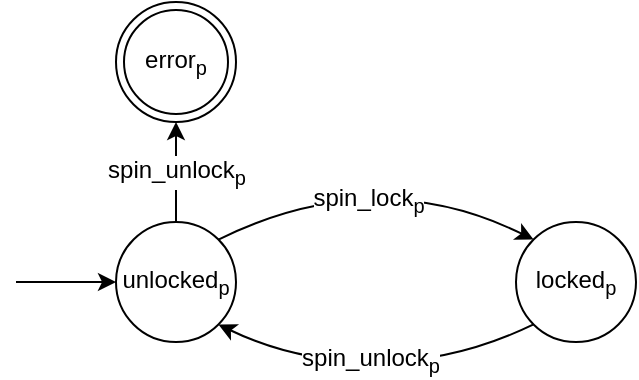 <mxfile version="12.6.5" type="device"><diagram id="MQsz0vR70Ha5mGtF0nAU" name="Page-1"><mxGraphModel dx="946" dy="640" grid="1" gridSize="10" guides="1" tooltips="1" connect="1" arrows="1" fold="1" page="1" pageScale="1" pageWidth="850" pageHeight="1100" math="0" shadow="0"><root><mxCell id="0"/><mxCell id="1" parent="0"/><mxCell id="g3iyI7WF1l8pipwD143T-1" value="unlocked&lt;sub&gt;p&lt;/sub&gt;" style="ellipse;whiteSpace=wrap;html=1;aspect=fixed;" parent="1" vertex="1"><mxGeometry x="90" y="290" width="60" height="60" as="geometry"/></mxCell><mxCell id="g3iyI7WF1l8pipwD143T-2" value="" style="endArrow=classic;html=1;entryX=0;entryY=0.5;entryDx=0;entryDy=0;" parent="1" target="g3iyI7WF1l8pipwD143T-1" edge="1"><mxGeometry width="50" height="50" relative="1" as="geometry"><mxPoint x="40" y="320" as="sourcePoint"/><mxPoint x="130" y="380" as="targetPoint"/></mxGeometry></mxCell><mxCell id="g3iyI7WF1l8pipwD143T-5" value="" style="endArrow=classic;html=1;exitX=0.5;exitY=0;exitDx=0;exitDy=0;entryX=0.5;entryY=1;entryDx=0;entryDy=0;" parent="1" source="g3iyI7WF1l8pipwD143T-1" edge="1"><mxGeometry width="50" height="50" relative="1" as="geometry"><mxPoint x="30" y="420" as="sourcePoint"/><mxPoint x="120" y="240" as="targetPoint"/></mxGeometry></mxCell><mxCell id="g3iyI7WF1l8pipwD143T-31" value="spin_unlock&lt;sub&gt;p&lt;/sub&gt;" style="text;html=1;align=center;verticalAlign=middle;resizable=0;points=[];;labelBackgroundColor=#ffffff;" parent="g3iyI7WF1l8pipwD143T-5" vertex="1" connectable="0"><mxGeometry x="0.48" y="-2" relative="1" as="geometry"><mxPoint x="-2" y="12" as="offset"/></mxGeometry></mxCell><mxCell id="g3iyI7WF1l8pipwD143T-7" value="locked&lt;sub&gt;p&lt;/sub&gt;" style="ellipse;whiteSpace=wrap;html=1;aspect=fixed;" parent="1" vertex="1"><mxGeometry x="290" y="290" width="60" height="60" as="geometry"/></mxCell><mxCell id="g3iyI7WF1l8pipwD143T-13" value="" style="curved=1;endArrow=classic;html=1;exitX=1;exitY=0;exitDx=0;exitDy=0;entryX=0;entryY=0;entryDx=0;entryDy=0;" parent="1" source="g3iyI7WF1l8pipwD143T-1" target="g3iyI7WF1l8pipwD143T-7" edge="1"><mxGeometry width="50" height="50" relative="1" as="geometry"><mxPoint x="240" y="450" as="sourcePoint"/><mxPoint x="290" y="400" as="targetPoint"/><Array as="points"><mxPoint x="220" y="260"/></Array></mxGeometry></mxCell><mxCell id="g3iyI7WF1l8pipwD143T-18" value="&lt;div&gt;spin_lock&lt;sub&gt;p&lt;/sub&gt;&lt;/div&gt;" style="text;html=1;align=center;verticalAlign=middle;resizable=0;points=[];;labelBackgroundColor=#ffffff;" parent="g3iyI7WF1l8pipwD143T-13" vertex="1" connectable="0"><mxGeometry x="-0.136" y="-15" relative="1" as="geometry"><mxPoint as="offset"/></mxGeometry></mxCell><mxCell id="g3iyI7WF1l8pipwD143T-17" value="" style="curved=1;endArrow=classic;html=1;entryX=1;entryY=1;entryDx=0;entryDy=0;exitX=0;exitY=1;exitDx=0;exitDy=0;" parent="1" source="g3iyI7WF1l8pipwD143T-7" target="g3iyI7WF1l8pipwD143T-1" edge="1"><mxGeometry width="50" height="50" relative="1" as="geometry"><mxPoint x="200" y="500" as="sourcePoint"/><mxPoint x="250" y="450" as="targetPoint"/><Array as="points"><mxPoint x="260" y="360"/><mxPoint x="180" y="360"/></Array></mxGeometry></mxCell><mxCell id="g3iyI7WF1l8pipwD143T-19" value="spin_unlock&lt;sub&gt;p&lt;/sub&gt;" style="text;html=1;align=center;verticalAlign=middle;resizable=0;points=[];;labelBackgroundColor=#ffffff;" parent="g3iyI7WF1l8pipwD143T-17" vertex="1" connectable="0"><mxGeometry x="0.036" y="-1" relative="1" as="geometry"><mxPoint as="offset"/></mxGeometry></mxCell><mxCell id="617OxWW3Jf1tPsrtnjuB-1" value="error&lt;sub&gt;p&lt;/sub&gt;" style="ellipse;shape=doubleEllipse;whiteSpace=wrap;html=1;aspect=fixed;" parent="1" vertex="1"><mxGeometry x="90" y="180" width="60" height="60" as="geometry"/></mxCell></root></mxGraphModel></diagram></mxfile>